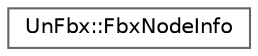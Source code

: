 digraph "Graphical Class Hierarchy"
{
 // INTERACTIVE_SVG=YES
 // LATEX_PDF_SIZE
  bgcolor="transparent";
  edge [fontname=Helvetica,fontsize=10,labelfontname=Helvetica,labelfontsize=10];
  node [fontname=Helvetica,fontsize=10,shape=box,height=0.2,width=0.4];
  rankdir="LR";
  Node0 [id="Node000000",label="UnFbx::FbxNodeInfo",height=0.2,width=0.4,color="grey40", fillcolor="white", style="filled",URL="$d7/d81/structUnFbx_1_1FbxNodeInfo.html",tooltip=" "];
}
